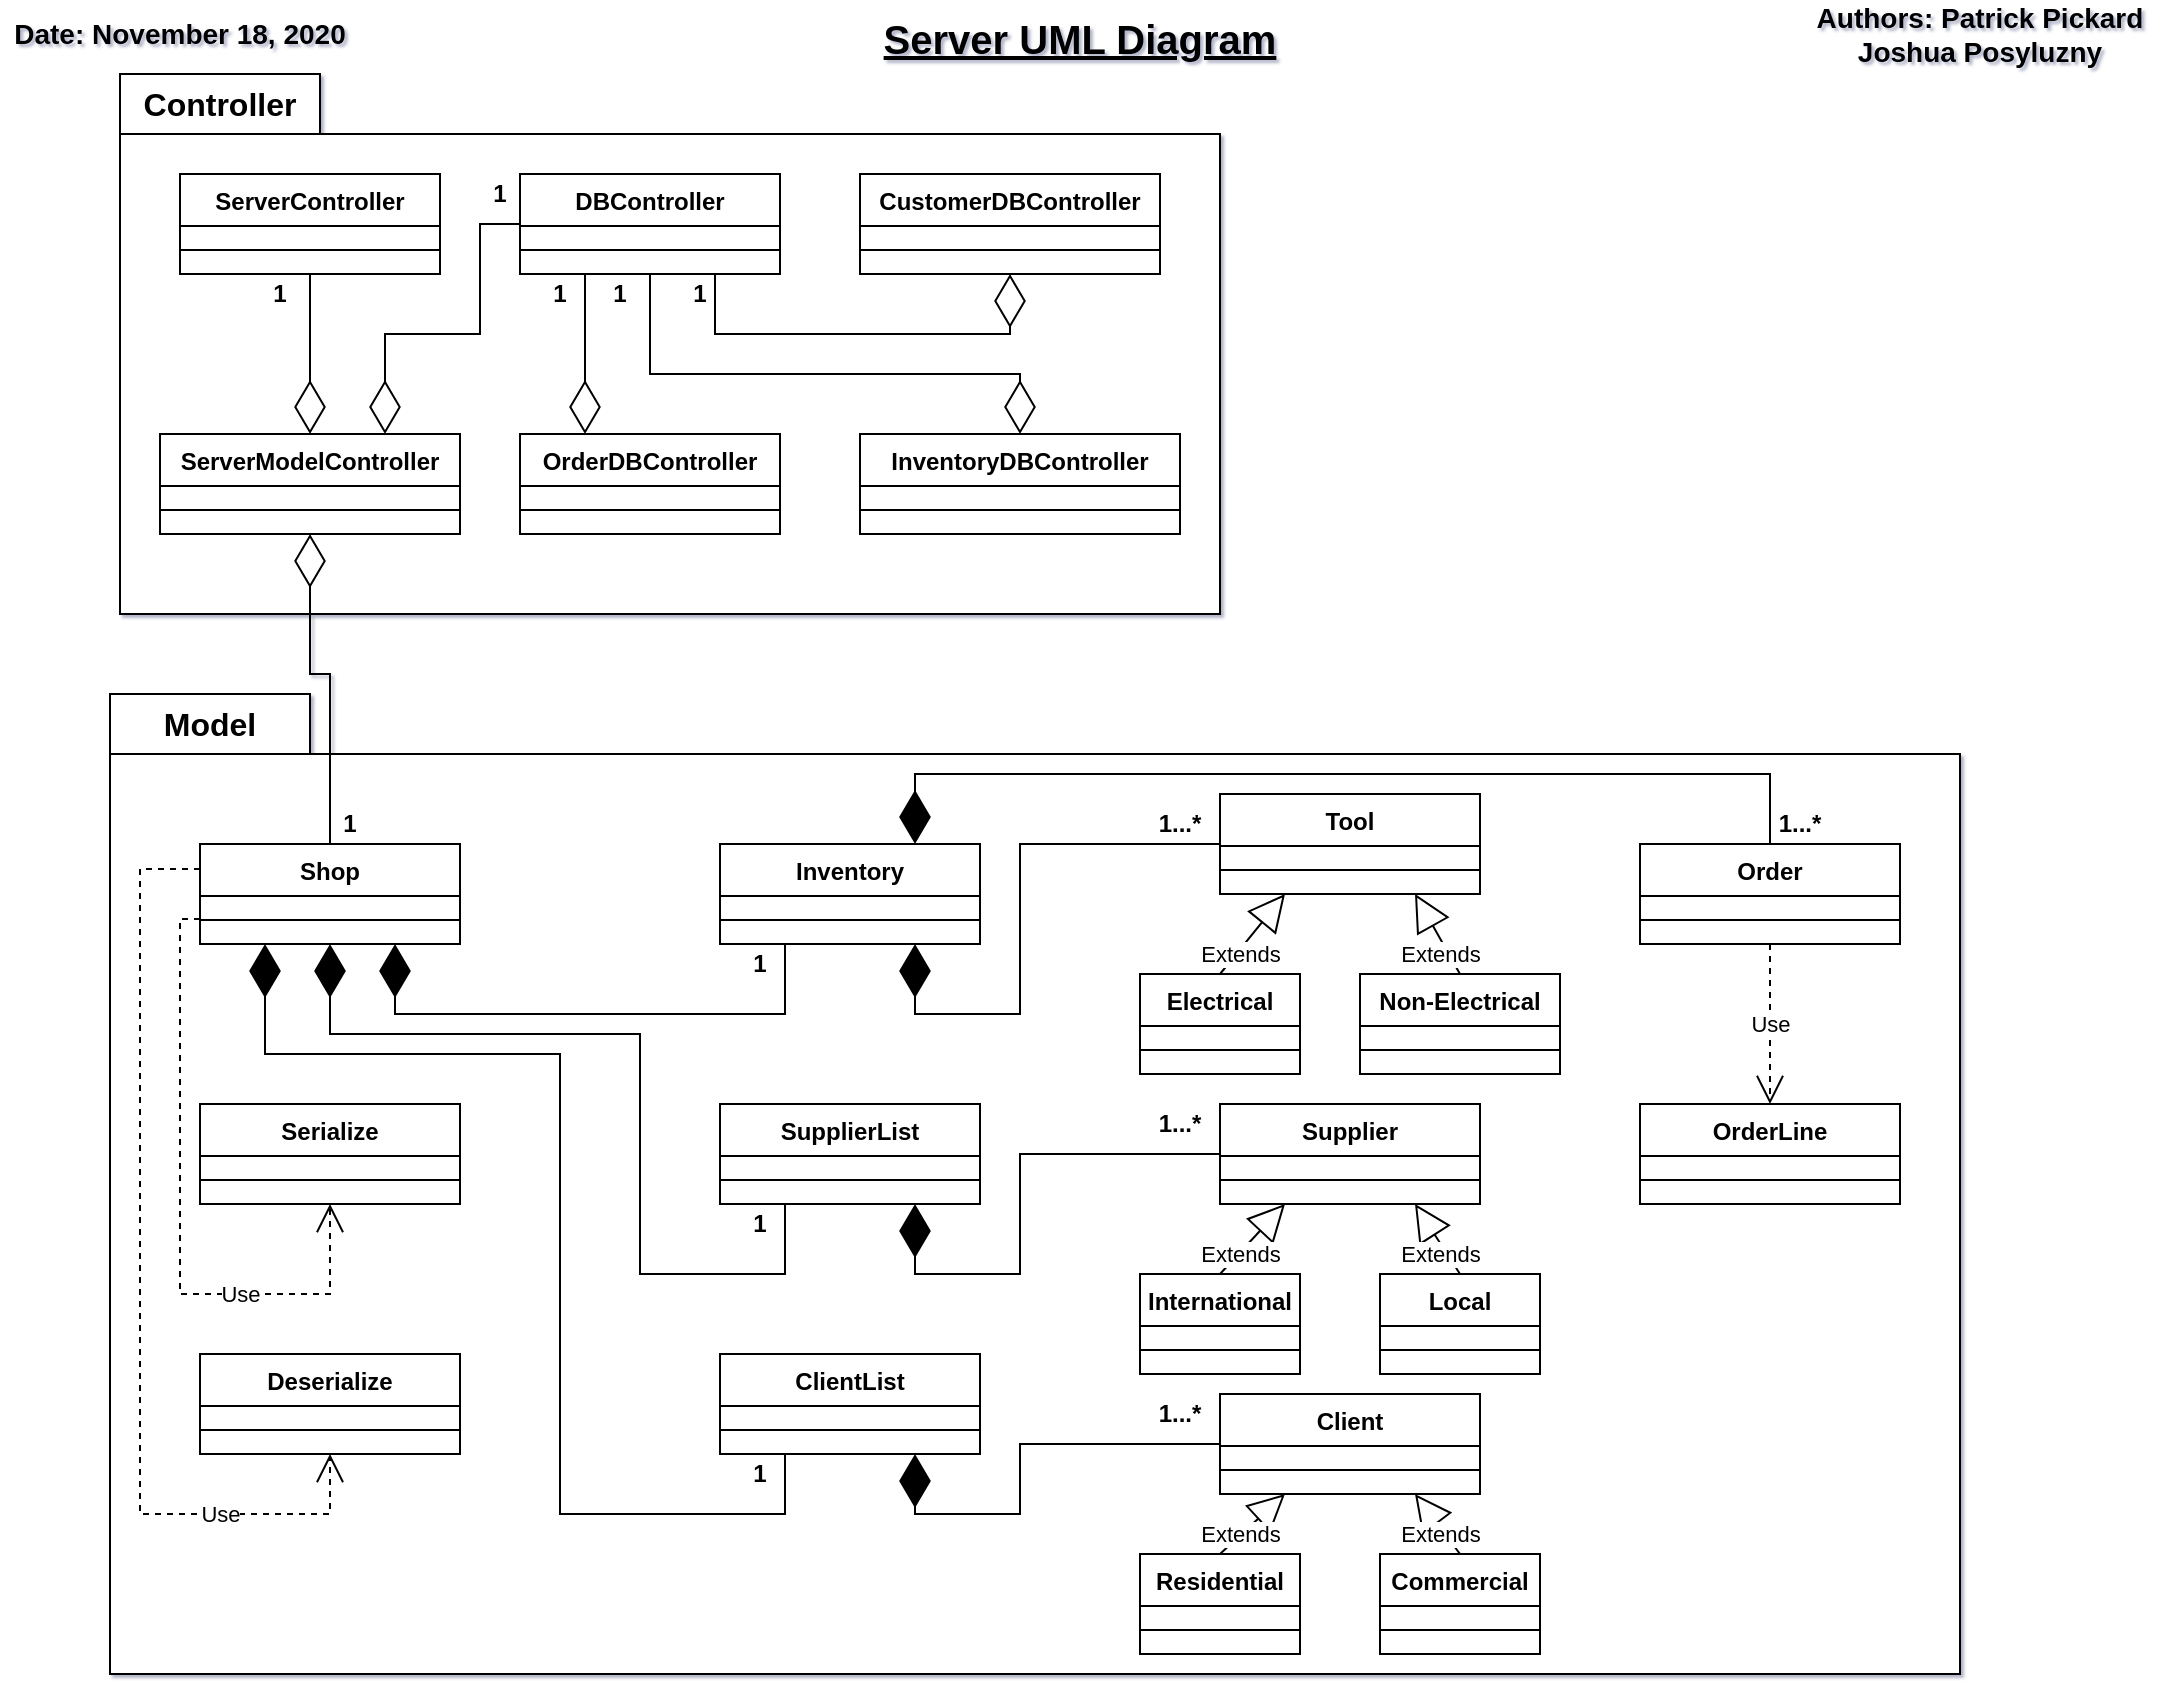 <mxfile version="13.7.9" type="device"><diagram id="C5RBs43oDa-KdzZeNtuy" name="Page-1"><mxGraphModel dx="1189" dy="710" grid="1" gridSize="10" guides="1" tooltips="1" connect="1" arrows="1" fold="1" page="1" pageScale="1" pageWidth="1100" pageHeight="850" math="0" shadow="1"><root><mxCell id="WIyWlLk6GJQsqaUBKTNV-0"/><mxCell id="WIyWlLk6GJQsqaUBKTNV-1" parent="WIyWlLk6GJQsqaUBKTNV-0"/><mxCell id="mdQ2BbU4LSp52vKLTJ3L-46" value="" style="shape=folder;fontStyle=1;spacingTop=10;tabWidth=100;tabHeight=30;tabPosition=left;html=1;" vertex="1" parent="WIyWlLk6GJQsqaUBKTNV-1"><mxGeometry x="65" y="350" width="925" height="490" as="geometry"/></mxCell><mxCell id="mdQ2BbU4LSp52vKLTJ3L-34" value="" style="shape=folder;fontStyle=1;spacingTop=10;tabWidth=100;tabHeight=30;tabPosition=left;html=1;" vertex="1" parent="WIyWlLk6GJQsqaUBKTNV-1"><mxGeometry x="70" y="40" width="550" height="270" as="geometry"/></mxCell><mxCell id="jYTWnXDfdODchSxIFu_g-4" value="Server UML Diagram&#10;" style="text;align=center;fontStyle=5;verticalAlign=middle;spacingLeft=3;spacingRight=3;strokeColor=none;rotatable=0;points=[[0,0.5],[1,0.5]];portConstraint=eastwest;fontSize=20;" parent="WIyWlLk6GJQsqaUBKTNV-1" vertex="1"><mxGeometry x="510" y="20" width="80" height="26" as="geometry"/></mxCell><mxCell id="mdQ2BbU4LSp52vKLTJ3L-4" value="DBController" style="swimlane;fontStyle=1;align=center;verticalAlign=top;childLayout=stackLayout;horizontal=1;startSize=26;horizontalStack=0;resizeParent=1;resizeParentMax=0;resizeLast=0;collapsible=1;marginBottom=0;" vertex="1" parent="WIyWlLk6GJQsqaUBKTNV-1"><mxGeometry x="270" y="90" width="130" height="50" as="geometry"><mxRectangle x="140" y="100" width="110" height="26" as="alternateBounds"/></mxGeometry></mxCell><mxCell id="mdQ2BbU4LSp52vKLTJ3L-5" value="" style="line;strokeWidth=1;fillColor=none;align=left;verticalAlign=middle;spacingTop=-1;spacingLeft=3;spacingRight=3;rotatable=0;labelPosition=right;points=[];portConstraint=eastwest;" vertex="1" parent="mdQ2BbU4LSp52vKLTJ3L-4"><mxGeometry y="26" width="130" height="24" as="geometry"/></mxCell><mxCell id="mdQ2BbU4LSp52vKLTJ3L-8" value="CustomerDBController" style="swimlane;fontStyle=1;align=center;verticalAlign=top;childLayout=stackLayout;horizontal=1;startSize=26;horizontalStack=0;resizeParent=1;resizeParentMax=0;resizeLast=0;collapsible=1;marginBottom=0;" vertex="1" parent="WIyWlLk6GJQsqaUBKTNV-1"><mxGeometry x="440" y="90" width="150" height="50" as="geometry"><mxRectangle x="140" y="100" width="110" height="26" as="alternateBounds"/></mxGeometry></mxCell><mxCell id="mdQ2BbU4LSp52vKLTJ3L-9" value="" style="line;strokeWidth=1;fillColor=none;align=left;verticalAlign=middle;spacingTop=-1;spacingLeft=3;spacingRight=3;rotatable=0;labelPosition=right;points=[];portConstraint=eastwest;" vertex="1" parent="mdQ2BbU4LSp52vKLTJ3L-8"><mxGeometry y="26" width="150" height="24" as="geometry"/></mxCell><mxCell id="mdQ2BbU4LSp52vKLTJ3L-14" value="Inventory" style="swimlane;fontStyle=1;align=center;verticalAlign=top;childLayout=stackLayout;horizontal=1;startSize=26;horizontalStack=0;resizeParent=1;resizeParentMax=0;resizeLast=0;collapsible=1;marginBottom=0;" vertex="1" parent="WIyWlLk6GJQsqaUBKTNV-1"><mxGeometry x="370" y="425" width="130" height="50" as="geometry"><mxRectangle x="140" y="100" width="110" height="26" as="alternateBounds"/></mxGeometry></mxCell><mxCell id="mdQ2BbU4LSp52vKLTJ3L-15" value="" style="line;strokeWidth=1;fillColor=none;align=left;verticalAlign=middle;spacingTop=-1;spacingLeft=3;spacingRight=3;rotatable=0;labelPosition=right;points=[];portConstraint=eastwest;" vertex="1" parent="mdQ2BbU4LSp52vKLTJ3L-14"><mxGeometry y="26" width="130" height="24" as="geometry"/></mxCell><mxCell id="mdQ2BbU4LSp52vKLTJ3L-0" value="ServerController" style="swimlane;fontStyle=1;align=center;verticalAlign=top;childLayout=stackLayout;horizontal=1;startSize=26;horizontalStack=0;resizeParent=1;resizeParentMax=0;resizeLast=0;collapsible=1;marginBottom=0;" vertex="1" parent="WIyWlLk6GJQsqaUBKTNV-1"><mxGeometry x="100" y="90" width="130" height="50" as="geometry"><mxRectangle x="140" y="100" width="110" height="26" as="alternateBounds"/></mxGeometry></mxCell><mxCell id="mdQ2BbU4LSp52vKLTJ3L-1" value="" style="line;strokeWidth=1;fillColor=none;align=left;verticalAlign=middle;spacingTop=-1;spacingLeft=3;spacingRight=3;rotatable=0;labelPosition=right;points=[];portConstraint=eastwest;" vertex="1" parent="mdQ2BbU4LSp52vKLTJ3L-0"><mxGeometry y="26" width="130" height="24" as="geometry"/></mxCell><mxCell id="mdQ2BbU4LSp52vKLTJ3L-30" value="ClientList" style="swimlane;fontStyle=1;align=center;verticalAlign=top;childLayout=stackLayout;horizontal=1;startSize=26;horizontalStack=0;resizeParent=1;resizeParentMax=0;resizeLast=0;collapsible=1;marginBottom=0;" vertex="1" parent="WIyWlLk6GJQsqaUBKTNV-1"><mxGeometry x="370" y="680" width="130" height="50" as="geometry"><mxRectangle x="140" y="100" width="110" height="26" as="alternateBounds"/></mxGeometry></mxCell><mxCell id="mdQ2BbU4LSp52vKLTJ3L-31" value="" style="line;strokeWidth=1;fillColor=none;align=left;verticalAlign=middle;spacingTop=-1;spacingLeft=3;spacingRight=3;rotatable=0;labelPosition=right;points=[];portConstraint=eastwest;" vertex="1" parent="mdQ2BbU4LSp52vKLTJ3L-30"><mxGeometry y="26" width="130" height="24" as="geometry"/></mxCell><mxCell id="mdQ2BbU4LSp52vKLTJ3L-18" value="SupplierList" style="swimlane;fontStyle=1;align=center;verticalAlign=top;childLayout=stackLayout;horizontal=1;startSize=26;horizontalStack=0;resizeParent=1;resizeParentMax=0;resizeLast=0;collapsible=1;marginBottom=0;" vertex="1" parent="WIyWlLk6GJQsqaUBKTNV-1"><mxGeometry x="370" y="555" width="130" height="50" as="geometry"><mxRectangle x="140" y="100" width="110" height="26" as="alternateBounds"/></mxGeometry></mxCell><mxCell id="mdQ2BbU4LSp52vKLTJ3L-19" value="" style="line;strokeWidth=1;fillColor=none;align=left;verticalAlign=middle;spacingTop=-1;spacingLeft=3;spacingRight=3;rotatable=0;labelPosition=right;points=[];portConstraint=eastwest;" vertex="1" parent="mdQ2BbU4LSp52vKLTJ3L-18"><mxGeometry y="26" width="130" height="24" as="geometry"/></mxCell><mxCell id="mdQ2BbU4LSp52vKLTJ3L-50" value="" style="endArrow=diamondThin;endFill=1;endSize=24;html=1;strokeColor=#000000;rounded=0;edgeStyle=orthogonalEdgeStyle;entryX=0.75;entryY=1;entryDx=0;entryDy=0;exitX=0.25;exitY=1;exitDx=0;exitDy=0;" edge="1" parent="WIyWlLk6GJQsqaUBKTNV-1" source="mdQ2BbU4LSp52vKLTJ3L-14" target="mdQ2BbU4LSp52vKLTJ3L-12"><mxGeometry width="160" relative="1" as="geometry"><mxPoint x="560" y="430" as="sourcePoint"/><mxPoint x="720" y="430" as="targetPoint"/><Array as="points"><mxPoint x="403" y="510"/><mxPoint x="207" y="510"/></Array></mxGeometry></mxCell><mxCell id="mdQ2BbU4LSp52vKLTJ3L-51" value="" style="endArrow=diamondThin;endFill=1;endSize=24;html=1;strokeColor=#000000;rounded=0;edgeStyle=orthogonalEdgeStyle;entryX=0.5;entryY=1;entryDx=0;entryDy=0;exitX=0.25;exitY=1;exitDx=0;exitDy=0;" edge="1" parent="WIyWlLk6GJQsqaUBKTNV-1" source="mdQ2BbU4LSp52vKLTJ3L-18" target="mdQ2BbU4LSp52vKLTJ3L-12"><mxGeometry width="160" relative="1" as="geometry"><mxPoint x="412.5" y="485" as="sourcePoint"/><mxPoint x="207.5" y="485" as="targetPoint"/><Array as="points"><mxPoint x="403" y="640"/><mxPoint x="330" y="640"/><mxPoint x="330" y="520"/><mxPoint x="175" y="520"/></Array></mxGeometry></mxCell><mxCell id="mdQ2BbU4LSp52vKLTJ3L-52" value="" style="endArrow=diamondThin;endFill=1;endSize=24;html=1;strokeColor=#000000;rounded=0;edgeStyle=orthogonalEdgeStyle;entryX=0.25;entryY=1;entryDx=0;entryDy=0;exitX=0.25;exitY=1;exitDx=0;exitDy=0;" edge="1" parent="WIyWlLk6GJQsqaUBKTNV-1" source="mdQ2BbU4LSp52vKLTJ3L-30" target="mdQ2BbU4LSp52vKLTJ3L-12"><mxGeometry width="160" relative="1" as="geometry"><mxPoint x="422.5" y="495" as="sourcePoint"/><mxPoint x="217.5" y="495" as="targetPoint"/><Array as="points"><mxPoint x="403" y="760"/><mxPoint x="290" y="760"/><mxPoint x="290" y="530"/><mxPoint x="143" y="530"/></Array></mxGeometry></mxCell><mxCell id="mdQ2BbU4LSp52vKLTJ3L-53" value="Use" style="endArrow=open;endSize=12;dashed=1;html=1;strokeColor=#000000;rounded=0;edgeStyle=orthogonalEdgeStyle;exitX=0;exitY=0.75;exitDx=0;exitDy=0;entryX=0.5;entryY=1;entryDx=0;entryDy=0;" edge="1" parent="WIyWlLk6GJQsqaUBKTNV-1" source="mdQ2BbU4LSp52vKLTJ3L-12" target="mdQ2BbU4LSp52vKLTJ3L-26"><mxGeometry x="0.433" width="160" relative="1" as="geometry"><mxPoint x="570" y="430" as="sourcePoint"/><mxPoint x="730" y="430" as="targetPoint"/><Array as="points"><mxPoint x="100" y="463"/><mxPoint x="100" y="650"/><mxPoint x="175" y="650"/></Array><mxPoint as="offset"/></mxGeometry></mxCell><mxCell id="mdQ2BbU4LSp52vKLTJ3L-54" value="Use" style="endArrow=open;endSize=12;dashed=1;html=1;strokeColor=#000000;rounded=0;edgeStyle=orthogonalEdgeStyle;entryX=0.5;entryY=1;entryDx=0;entryDy=0;exitX=0;exitY=0.25;exitDx=0;exitDy=0;" edge="1" parent="WIyWlLk6GJQsqaUBKTNV-1" source="mdQ2BbU4LSp52vKLTJ3L-12" target="mdQ2BbU4LSp52vKLTJ3L-28"><mxGeometry x="0.644" width="160" relative="1" as="geometry"><mxPoint x="120" y="610" as="sourcePoint"/><mxPoint x="185" y="615" as="targetPoint"/><Array as="points"><mxPoint x="80" y="437"/><mxPoint x="80" y="760"/><mxPoint x="175" y="760"/></Array><mxPoint as="offset"/></mxGeometry></mxCell><mxCell id="mdQ2BbU4LSp52vKLTJ3L-55" value="" style="endArrow=diamondThin;endFill=1;endSize=24;html=1;strokeColor=#000000;rounded=0;edgeStyle=orthogonalEdgeStyle;entryX=0.75;entryY=1;entryDx=0;entryDy=0;exitX=0;exitY=0.5;exitDx=0;exitDy=0;" edge="1" parent="WIyWlLk6GJQsqaUBKTNV-1" source="mdQ2BbU4LSp52vKLTJ3L-20" target="mdQ2BbU4LSp52vKLTJ3L-14"><mxGeometry width="160" relative="1" as="geometry"><mxPoint x="412.5" y="485" as="sourcePoint"/><mxPoint x="207.5" y="485" as="targetPoint"/><Array as="points"><mxPoint x="520" y="425"/><mxPoint x="520" y="510"/><mxPoint x="467" y="510"/></Array></mxGeometry></mxCell><mxCell id="mdQ2BbU4LSp52vKLTJ3L-56" value="" style="endArrow=diamondThin;endFill=1;endSize=24;html=1;strokeColor=#000000;rounded=0;edgeStyle=orthogonalEdgeStyle;entryX=0.75;entryY=1;entryDx=0;entryDy=0;exitX=0;exitY=0.5;exitDx=0;exitDy=0;" edge="1" parent="WIyWlLk6GJQsqaUBKTNV-1" source="mdQ2BbU4LSp52vKLTJ3L-16" target="mdQ2BbU4LSp52vKLTJ3L-18"><mxGeometry width="160" relative="1" as="geometry"><mxPoint x="662.5" y="485" as="sourcePoint"/><mxPoint x="477.5" y="485" as="targetPoint"/><Array as="points"><mxPoint x="520" y="580"/><mxPoint x="520" y="640"/><mxPoint x="467" y="640"/></Array></mxGeometry></mxCell><mxCell id="mdQ2BbU4LSp52vKLTJ3L-57" value="" style="endArrow=diamondThin;endFill=1;endSize=24;html=1;strokeColor=#000000;rounded=0;edgeStyle=orthogonalEdgeStyle;entryX=0.75;entryY=1;entryDx=0;entryDy=0;exitX=0;exitY=0.5;exitDx=0;exitDy=0;" edge="1" parent="WIyWlLk6GJQsqaUBKTNV-1" source="mdQ2BbU4LSp52vKLTJ3L-32" target="mdQ2BbU4LSp52vKLTJ3L-30"><mxGeometry width="160" relative="1" as="geometry"><mxPoint x="662.5" y="615" as="sourcePoint"/><mxPoint x="477.5" y="615" as="targetPoint"/><Array as="points"><mxPoint x="520" y="725"/><mxPoint x="520" y="760"/><mxPoint x="467" y="760"/></Array></mxGeometry></mxCell><mxCell id="mdQ2BbU4LSp52vKLTJ3L-58" value="" style="endArrow=diamondThin;endFill=1;endSize=24;html=1;strokeColor=#000000;rounded=0;edgeStyle=orthogonalEdgeStyle;entryX=0.75;entryY=0;entryDx=0;entryDy=0;exitX=0.5;exitY=0;exitDx=0;exitDy=0;" edge="1" parent="WIyWlLk6GJQsqaUBKTNV-1" source="mdQ2BbU4LSp52vKLTJ3L-22" target="mdQ2BbU4LSp52vKLTJ3L-14"><mxGeometry width="160" relative="1" as="geometry"><mxPoint x="662.5" y="485" as="sourcePoint"/><mxPoint x="445" y="485" as="targetPoint"/><Array as="points"><mxPoint x="895" y="390"/><mxPoint x="467" y="390"/></Array></mxGeometry></mxCell><mxCell id="mdQ2BbU4LSp52vKLTJ3L-59" value="Use" style="endArrow=open;endSize=12;dashed=1;html=1;strokeColor=#000000;exitX=0.5;exitY=1;exitDx=0;exitDy=0;entryX=0.5;entryY=0;entryDx=0;entryDy=0;rounded=0;edgeStyle=orthogonalEdgeStyle;" edge="1" parent="WIyWlLk6GJQsqaUBKTNV-1" source="mdQ2BbU4LSp52vKLTJ3L-22" target="mdQ2BbU4LSp52vKLTJ3L-24"><mxGeometry width="160" relative="1" as="geometry"><mxPoint x="860" y="530" as="sourcePoint"/><mxPoint x="1020" y="530" as="targetPoint"/></mxGeometry></mxCell><mxCell id="mdQ2BbU4LSp52vKLTJ3L-67" value="" style="endArrow=diamondThin;endFill=0;endSize=24;html=1;strokeColor=#000000;entryX=0.5;entryY=0;entryDx=0;entryDy=0;exitX=0.5;exitY=1;exitDx=0;exitDy=0;rounded=0;" edge="1" parent="WIyWlLk6GJQsqaUBKTNV-1" source="mdQ2BbU4LSp52vKLTJ3L-0" target="mdQ2BbU4LSp52vKLTJ3L-2"><mxGeometry width="160" relative="1" as="geometry"><mxPoint x="350" y="190" as="sourcePoint"/><mxPoint x="510" y="190" as="targetPoint"/></mxGeometry></mxCell><mxCell id="mdQ2BbU4LSp52vKLTJ3L-2" value="ServerModelController" style="swimlane;fontStyle=1;align=center;verticalAlign=top;childLayout=stackLayout;horizontal=1;startSize=26;horizontalStack=0;resizeParent=1;resizeParentMax=0;resizeLast=0;collapsible=1;marginBottom=0;" vertex="1" parent="WIyWlLk6GJQsqaUBKTNV-1"><mxGeometry x="90" y="220" width="150" height="50" as="geometry"><mxRectangle x="140" y="100" width="110" height="26" as="alternateBounds"/></mxGeometry></mxCell><mxCell id="mdQ2BbU4LSp52vKLTJ3L-3" value="" style="line;strokeWidth=1;fillColor=none;align=left;verticalAlign=middle;spacingTop=-1;spacingLeft=3;spacingRight=3;rotatable=0;labelPosition=right;points=[];portConstraint=eastwest;" vertex="1" parent="mdQ2BbU4LSp52vKLTJ3L-2"><mxGeometry y="26" width="150" height="24" as="geometry"/></mxCell><mxCell id="mdQ2BbU4LSp52vKLTJ3L-10" value="OrderDBController" style="swimlane;fontStyle=1;align=center;verticalAlign=top;childLayout=stackLayout;horizontal=1;startSize=26;horizontalStack=0;resizeParent=1;resizeParentMax=0;resizeLast=0;collapsible=1;marginBottom=0;" vertex="1" parent="WIyWlLk6GJQsqaUBKTNV-1"><mxGeometry x="270" y="220" width="130" height="50" as="geometry"><mxRectangle x="140" y="100" width="110" height="26" as="alternateBounds"/></mxGeometry></mxCell><mxCell id="mdQ2BbU4LSp52vKLTJ3L-11" value="" style="line;strokeWidth=1;fillColor=none;align=left;verticalAlign=middle;spacingTop=-1;spacingLeft=3;spacingRight=3;rotatable=0;labelPosition=right;points=[];portConstraint=eastwest;" vertex="1" parent="mdQ2BbU4LSp52vKLTJ3L-10"><mxGeometry y="26" width="130" height="24" as="geometry"/></mxCell><mxCell id="mdQ2BbU4LSp52vKLTJ3L-6" value="InventoryDBController" style="swimlane;fontStyle=1;align=center;verticalAlign=top;childLayout=stackLayout;horizontal=1;startSize=26;horizontalStack=0;resizeParent=1;resizeParentMax=0;resizeLast=0;collapsible=1;marginBottom=0;" vertex="1" parent="WIyWlLk6GJQsqaUBKTNV-1"><mxGeometry x="440" y="220" width="160" height="50" as="geometry"><mxRectangle x="140" y="100" width="110" height="26" as="alternateBounds"/></mxGeometry></mxCell><mxCell id="mdQ2BbU4LSp52vKLTJ3L-7" value="" style="line;strokeWidth=1;fillColor=none;align=left;verticalAlign=middle;spacingTop=-1;spacingLeft=3;spacingRight=3;rotatable=0;labelPosition=right;points=[];portConstraint=eastwest;" vertex="1" parent="mdQ2BbU4LSp52vKLTJ3L-6"><mxGeometry y="26" width="160" height="24" as="geometry"/></mxCell><mxCell id="mdQ2BbU4LSp52vKLTJ3L-68" value="" style="endArrow=diamondThin;endFill=0;endSize=24;html=1;strokeColor=#000000;entryX=0.75;entryY=0;entryDx=0;entryDy=0;exitX=0;exitY=0.5;exitDx=0;exitDy=0;rounded=0;edgeStyle=orthogonalEdgeStyle;" edge="1" parent="WIyWlLk6GJQsqaUBKTNV-1" source="mdQ2BbU4LSp52vKLTJ3L-4" target="mdQ2BbU4LSp52vKLTJ3L-2"><mxGeometry width="160" relative="1" as="geometry"><mxPoint x="175" y="150" as="sourcePoint"/><mxPoint x="175" y="230" as="targetPoint"/><Array as="points"><mxPoint x="250" y="115"/><mxPoint x="250" y="170"/><mxPoint x="203" y="170"/></Array></mxGeometry></mxCell><mxCell id="mdQ2BbU4LSp52vKLTJ3L-69" value="" style="endArrow=diamondThin;endFill=0;endSize=24;html=1;strokeColor=#000000;entryX=0.5;entryY=1;entryDx=0;entryDy=0;exitX=0.5;exitY=0;exitDx=0;exitDy=0;rounded=0;edgeStyle=orthogonalEdgeStyle;" edge="1" parent="WIyWlLk6GJQsqaUBKTNV-1" source="mdQ2BbU4LSp52vKLTJ3L-12" target="mdQ2BbU4LSp52vKLTJ3L-2"><mxGeometry width="160" relative="1" as="geometry"><mxPoint x="185" y="160" as="sourcePoint"/><mxPoint x="185" y="240" as="targetPoint"/><Array as="points"><mxPoint x="175" y="340"/><mxPoint x="165" y="340"/></Array></mxGeometry></mxCell><mxCell id="mdQ2BbU4LSp52vKLTJ3L-12" value="Shop" style="swimlane;fontStyle=1;align=center;verticalAlign=top;childLayout=stackLayout;horizontal=1;startSize=26;horizontalStack=0;resizeParent=1;resizeParentMax=0;resizeLast=0;collapsible=1;marginBottom=0;" vertex="1" parent="WIyWlLk6GJQsqaUBKTNV-1"><mxGeometry x="110" y="425" width="130" height="50" as="geometry"><mxRectangle x="140" y="100" width="110" height="26" as="alternateBounds"/></mxGeometry></mxCell><mxCell id="mdQ2BbU4LSp52vKLTJ3L-13" value="" style="line;strokeWidth=1;fillColor=none;align=left;verticalAlign=middle;spacingTop=-1;spacingLeft=3;spacingRight=3;rotatable=0;labelPosition=right;points=[];portConstraint=eastwest;" vertex="1" parent="mdQ2BbU4LSp52vKLTJ3L-12"><mxGeometry y="26" width="130" height="24" as="geometry"/></mxCell><mxCell id="mdQ2BbU4LSp52vKLTJ3L-26" value="Serialize" style="swimlane;fontStyle=1;align=center;verticalAlign=top;childLayout=stackLayout;horizontal=1;startSize=26;horizontalStack=0;resizeParent=1;resizeParentMax=0;resizeLast=0;collapsible=1;marginBottom=0;" vertex="1" parent="WIyWlLk6GJQsqaUBKTNV-1"><mxGeometry x="110" y="555" width="130" height="50" as="geometry"><mxRectangle x="140" y="100" width="110" height="26" as="alternateBounds"/></mxGeometry></mxCell><mxCell id="mdQ2BbU4LSp52vKLTJ3L-27" value="" style="line;strokeWidth=1;fillColor=none;align=left;verticalAlign=middle;spacingTop=-1;spacingLeft=3;spacingRight=3;rotatable=0;labelPosition=right;points=[];portConstraint=eastwest;" vertex="1" parent="mdQ2BbU4LSp52vKLTJ3L-26"><mxGeometry y="26" width="130" height="24" as="geometry"/></mxCell><mxCell id="mdQ2BbU4LSp52vKLTJ3L-28" value="Deserialize" style="swimlane;fontStyle=1;align=center;verticalAlign=top;childLayout=stackLayout;horizontal=1;startSize=26;horizontalStack=0;resizeParent=1;resizeParentMax=0;resizeLast=0;collapsible=1;marginBottom=0;" vertex="1" parent="WIyWlLk6GJQsqaUBKTNV-1"><mxGeometry x="110" y="680" width="130" height="50" as="geometry"><mxRectangle x="140" y="100" width="110" height="26" as="alternateBounds"/></mxGeometry></mxCell><mxCell id="mdQ2BbU4LSp52vKLTJ3L-29" value="" style="line;strokeWidth=1;fillColor=none;align=left;verticalAlign=middle;spacingTop=-1;spacingLeft=3;spacingRight=3;rotatable=0;labelPosition=right;points=[];portConstraint=eastwest;" vertex="1" parent="mdQ2BbU4LSp52vKLTJ3L-28"><mxGeometry y="26" width="130" height="24" as="geometry"/></mxCell><mxCell id="mdQ2BbU4LSp52vKLTJ3L-70" value="" style="endArrow=diamondThin;endFill=0;endSize=24;html=1;strokeColor=#000000;rounded=0;edgeStyle=orthogonalEdgeStyle;exitX=0.75;exitY=1;exitDx=0;exitDy=0;entryX=0.5;entryY=1;entryDx=0;entryDy=0;" edge="1" parent="WIyWlLk6GJQsqaUBKTNV-1" source="mdQ2BbU4LSp52vKLTJ3L-4" target="mdQ2BbU4LSp52vKLTJ3L-8"><mxGeometry width="160" relative="1" as="geometry"><mxPoint x="280" y="125" as="sourcePoint"/><mxPoint x="212.5" y="230" as="targetPoint"/><Array as="points"><mxPoint x="367" y="170"/><mxPoint x="515" y="170"/></Array></mxGeometry></mxCell><mxCell id="mdQ2BbU4LSp52vKLTJ3L-71" value="" style="endArrow=diamondThin;endFill=0;endSize=24;html=1;strokeColor=#000000;rounded=0;edgeStyle=orthogonalEdgeStyle;exitX=0.5;exitY=1;exitDx=0;exitDy=0;entryX=0.5;entryY=0;entryDx=0;entryDy=0;" edge="1" parent="WIyWlLk6GJQsqaUBKTNV-1" source="mdQ2BbU4LSp52vKLTJ3L-4" target="mdQ2BbU4LSp52vKLTJ3L-6"><mxGeometry width="160" relative="1" as="geometry"><mxPoint x="377.5" y="150" as="sourcePoint"/><mxPoint x="750" y="180" as="targetPoint"/><Array as="points"><mxPoint x="335" y="190"/><mxPoint x="520" y="190"/></Array></mxGeometry></mxCell><mxCell id="mdQ2BbU4LSp52vKLTJ3L-72" value="" style="endArrow=diamondThin;endFill=0;endSize=24;html=1;strokeColor=#000000;rounded=0;exitX=0.25;exitY=1;exitDx=0;exitDy=0;entryX=0.25;entryY=0;entryDx=0;entryDy=0;" edge="1" parent="WIyWlLk6GJQsqaUBKTNV-1" source="mdQ2BbU4LSp52vKLTJ3L-4" target="mdQ2BbU4LSp52vKLTJ3L-10"><mxGeometry width="160" relative="1" as="geometry"><mxPoint x="387.5" y="160" as="sourcePoint"/><mxPoint x="535" y="160" as="targetPoint"/></mxGeometry></mxCell><mxCell id="mdQ2BbU4LSp52vKLTJ3L-73" value="&lt;font style=&quot;font-size: 16px&quot;&gt;&lt;b&gt;Controller&lt;/b&gt;&lt;/font&gt;" style="text;html=1;strokeColor=none;fillColor=none;align=center;verticalAlign=middle;whiteSpace=wrap;rounded=0;" vertex="1" parent="WIyWlLk6GJQsqaUBKTNV-1"><mxGeometry x="70" y="40" width="100" height="30" as="geometry"/></mxCell><mxCell id="mdQ2BbU4LSp52vKLTJ3L-74" value="&lt;font style=&quot;font-size: 16px&quot;&gt;&lt;b&gt;Model&lt;/b&gt;&lt;/font&gt;" style="text;html=1;strokeColor=none;fillColor=none;align=center;verticalAlign=middle;whiteSpace=wrap;rounded=0;" vertex="1" parent="WIyWlLk6GJQsqaUBKTNV-1"><mxGeometry x="65" y="350" width="100" height="30" as="geometry"/></mxCell><mxCell id="mdQ2BbU4LSp52vKLTJ3L-20" value="Tool" style="swimlane;fontStyle=1;align=center;verticalAlign=top;childLayout=stackLayout;horizontal=1;startSize=26;horizontalStack=0;resizeParent=1;resizeParentMax=0;resizeLast=0;collapsible=1;marginBottom=0;" vertex="1" parent="WIyWlLk6GJQsqaUBKTNV-1"><mxGeometry x="620" y="400" width="130" height="50" as="geometry"><mxRectangle x="140" y="100" width="110" height="26" as="alternateBounds"/></mxGeometry></mxCell><mxCell id="mdQ2BbU4LSp52vKLTJ3L-21" value="" style="line;strokeWidth=1;fillColor=none;align=left;verticalAlign=middle;spacingTop=-1;spacingLeft=3;spacingRight=3;rotatable=0;labelPosition=right;points=[];portConstraint=eastwest;" vertex="1" parent="mdQ2BbU4LSp52vKLTJ3L-20"><mxGeometry y="26" width="130" height="24" as="geometry"/></mxCell><mxCell id="mdQ2BbU4LSp52vKLTJ3L-22" value="Order" style="swimlane;fontStyle=1;align=center;verticalAlign=top;childLayout=stackLayout;horizontal=1;startSize=26;horizontalStack=0;resizeParent=1;resizeParentMax=0;resizeLast=0;collapsible=1;marginBottom=0;" vertex="1" parent="WIyWlLk6GJQsqaUBKTNV-1"><mxGeometry x="830" y="425" width="130" height="50" as="geometry"><mxRectangle x="140" y="100" width="110" height="26" as="alternateBounds"/></mxGeometry></mxCell><mxCell id="mdQ2BbU4LSp52vKLTJ3L-23" value="" style="line;strokeWidth=1;fillColor=none;align=left;verticalAlign=middle;spacingTop=-1;spacingLeft=3;spacingRight=3;rotatable=0;labelPosition=right;points=[];portConstraint=eastwest;" vertex="1" parent="mdQ2BbU4LSp52vKLTJ3L-22"><mxGeometry y="26" width="130" height="24" as="geometry"/></mxCell><mxCell id="mdQ2BbU4LSp52vKLTJ3L-24" value="OrderLine" style="swimlane;fontStyle=1;align=center;verticalAlign=top;childLayout=stackLayout;horizontal=1;startSize=26;horizontalStack=0;resizeParent=1;resizeParentMax=0;resizeLast=0;collapsible=1;marginBottom=0;" vertex="1" parent="WIyWlLk6GJQsqaUBKTNV-1"><mxGeometry x="830" y="555" width="130" height="50" as="geometry"><mxRectangle x="140" y="100" width="110" height="26" as="alternateBounds"/></mxGeometry></mxCell><mxCell id="mdQ2BbU4LSp52vKLTJ3L-25" value="" style="line;strokeWidth=1;fillColor=none;align=left;verticalAlign=middle;spacingTop=-1;spacingLeft=3;spacingRight=3;rotatable=0;labelPosition=right;points=[];portConstraint=eastwest;" vertex="1" parent="mdQ2BbU4LSp52vKLTJ3L-24"><mxGeometry y="26" width="130" height="24" as="geometry"/></mxCell><mxCell id="mdQ2BbU4LSp52vKLTJ3L-16" value="Supplier" style="swimlane;fontStyle=1;align=center;verticalAlign=top;childLayout=stackLayout;horizontal=1;startSize=26;horizontalStack=0;resizeParent=1;resizeParentMax=0;resizeLast=0;collapsible=1;marginBottom=0;" vertex="1" parent="WIyWlLk6GJQsqaUBKTNV-1"><mxGeometry x="620" y="555" width="130" height="50" as="geometry"><mxRectangle x="140" y="100" width="110" height="26" as="alternateBounds"/></mxGeometry></mxCell><mxCell id="mdQ2BbU4LSp52vKLTJ3L-17" value="" style="line;strokeWidth=1;fillColor=none;align=left;verticalAlign=middle;spacingTop=-1;spacingLeft=3;spacingRight=3;rotatable=0;labelPosition=right;points=[];portConstraint=eastwest;" vertex="1" parent="mdQ2BbU4LSp52vKLTJ3L-16"><mxGeometry y="26" width="130" height="24" as="geometry"/></mxCell><mxCell id="mdQ2BbU4LSp52vKLTJ3L-80" value="International" style="swimlane;fontStyle=1;align=center;verticalAlign=top;childLayout=stackLayout;horizontal=1;startSize=26;horizontalStack=0;resizeParent=1;resizeParentMax=0;resizeLast=0;collapsible=1;marginBottom=0;" vertex="1" parent="WIyWlLk6GJQsqaUBKTNV-1"><mxGeometry x="580" y="640" width="80" height="50" as="geometry"><mxRectangle x="140" y="100" width="110" height="26" as="alternateBounds"/></mxGeometry></mxCell><mxCell id="mdQ2BbU4LSp52vKLTJ3L-81" value="" style="line;strokeWidth=1;fillColor=none;align=left;verticalAlign=middle;spacingTop=-1;spacingLeft=3;spacingRight=3;rotatable=0;labelPosition=right;points=[];portConstraint=eastwest;" vertex="1" parent="mdQ2BbU4LSp52vKLTJ3L-80"><mxGeometry y="26" width="80" height="24" as="geometry"/></mxCell><mxCell id="mdQ2BbU4LSp52vKLTJ3L-32" value="Client" style="swimlane;fontStyle=1;align=center;verticalAlign=top;childLayout=stackLayout;horizontal=1;startSize=26;horizontalStack=0;resizeParent=1;resizeParentMax=0;resizeLast=0;collapsible=1;marginBottom=0;" vertex="1" parent="WIyWlLk6GJQsqaUBKTNV-1"><mxGeometry x="620" y="700" width="130" height="50" as="geometry"><mxRectangle x="140" y="100" width="110" height="26" as="alternateBounds"/></mxGeometry></mxCell><mxCell id="mdQ2BbU4LSp52vKLTJ3L-33" value="" style="line;strokeWidth=1;fillColor=none;align=left;verticalAlign=middle;spacingTop=-1;spacingLeft=3;spacingRight=3;rotatable=0;labelPosition=right;points=[];portConstraint=eastwest;" vertex="1" parent="mdQ2BbU4LSp52vKLTJ3L-32"><mxGeometry y="26" width="130" height="24" as="geometry"/></mxCell><mxCell id="mdQ2BbU4LSp52vKLTJ3L-82" value="Local" style="swimlane;fontStyle=1;align=center;verticalAlign=top;childLayout=stackLayout;horizontal=1;startSize=26;horizontalStack=0;resizeParent=1;resizeParentMax=0;resizeLast=0;collapsible=1;marginBottom=0;" vertex="1" parent="WIyWlLk6GJQsqaUBKTNV-1"><mxGeometry x="700" y="640" width="80" height="50" as="geometry"><mxRectangle x="140" y="100" width="110" height="26" as="alternateBounds"/></mxGeometry></mxCell><mxCell id="mdQ2BbU4LSp52vKLTJ3L-83" value="" style="line;strokeWidth=1;fillColor=none;align=left;verticalAlign=middle;spacingTop=-1;spacingLeft=3;spacingRight=3;rotatable=0;labelPosition=right;points=[];portConstraint=eastwest;" vertex="1" parent="mdQ2BbU4LSp52vKLTJ3L-82"><mxGeometry y="26" width="80" height="24" as="geometry"/></mxCell><mxCell id="mdQ2BbU4LSp52vKLTJ3L-84" value="Residential" style="swimlane;fontStyle=1;align=center;verticalAlign=top;childLayout=stackLayout;horizontal=1;startSize=26;horizontalStack=0;resizeParent=1;resizeParentMax=0;resizeLast=0;collapsible=1;marginBottom=0;" vertex="1" parent="WIyWlLk6GJQsqaUBKTNV-1"><mxGeometry x="580" y="780" width="80" height="50" as="geometry"><mxRectangle x="140" y="100" width="110" height="26" as="alternateBounds"/></mxGeometry></mxCell><mxCell id="mdQ2BbU4LSp52vKLTJ3L-85" value="" style="line;strokeWidth=1;fillColor=none;align=left;verticalAlign=middle;spacingTop=-1;spacingLeft=3;spacingRight=3;rotatable=0;labelPosition=right;points=[];portConstraint=eastwest;" vertex="1" parent="mdQ2BbU4LSp52vKLTJ3L-84"><mxGeometry y="26" width="80" height="24" as="geometry"/></mxCell><mxCell id="mdQ2BbU4LSp52vKLTJ3L-86" value="Commercial" style="swimlane;fontStyle=1;align=center;verticalAlign=top;childLayout=stackLayout;horizontal=1;startSize=26;horizontalStack=0;resizeParent=1;resizeParentMax=0;resizeLast=0;collapsible=1;marginBottom=0;" vertex="1" parent="WIyWlLk6GJQsqaUBKTNV-1"><mxGeometry x="700" y="780" width="80" height="50" as="geometry"><mxRectangle x="140" y="100" width="110" height="26" as="alternateBounds"/></mxGeometry></mxCell><mxCell id="mdQ2BbU4LSp52vKLTJ3L-87" value="" style="line;strokeWidth=1;fillColor=none;align=left;verticalAlign=middle;spacingTop=-1;spacingLeft=3;spacingRight=3;rotatable=0;labelPosition=right;points=[];portConstraint=eastwest;" vertex="1" parent="mdQ2BbU4LSp52vKLTJ3L-86"><mxGeometry y="26" width="80" height="24" as="geometry"/></mxCell><mxCell id="mdQ2BbU4LSp52vKLTJ3L-75" value="Electrical" style="swimlane;fontStyle=1;align=center;verticalAlign=top;childLayout=stackLayout;horizontal=1;startSize=26;horizontalStack=0;resizeParent=1;resizeParentMax=0;resizeLast=0;collapsible=1;marginBottom=0;" vertex="1" parent="WIyWlLk6GJQsqaUBKTNV-1"><mxGeometry x="580" y="490" width="80" height="50" as="geometry"><mxRectangle x="140" y="100" width="110" height="26" as="alternateBounds"/></mxGeometry></mxCell><mxCell id="mdQ2BbU4LSp52vKLTJ3L-76" value="" style="line;strokeWidth=1;fillColor=none;align=left;verticalAlign=middle;spacingTop=-1;spacingLeft=3;spacingRight=3;rotatable=0;labelPosition=right;points=[];portConstraint=eastwest;" vertex="1" parent="mdQ2BbU4LSp52vKLTJ3L-75"><mxGeometry y="26" width="80" height="24" as="geometry"/></mxCell><mxCell id="mdQ2BbU4LSp52vKLTJ3L-77" value="Non-Electrical" style="swimlane;fontStyle=1;align=center;verticalAlign=top;childLayout=stackLayout;horizontal=1;startSize=26;horizontalStack=0;resizeParent=1;resizeParentMax=0;resizeLast=0;collapsible=1;marginBottom=0;" vertex="1" parent="WIyWlLk6GJQsqaUBKTNV-1"><mxGeometry x="690" y="490" width="100" height="50" as="geometry"><mxRectangle x="140" y="100" width="110" height="26" as="alternateBounds"/></mxGeometry></mxCell><mxCell id="mdQ2BbU4LSp52vKLTJ3L-78" value="" style="line;strokeWidth=1;fillColor=none;align=left;verticalAlign=middle;spacingTop=-1;spacingLeft=3;spacingRight=3;rotatable=0;labelPosition=right;points=[];portConstraint=eastwest;" vertex="1" parent="mdQ2BbU4LSp52vKLTJ3L-77"><mxGeometry y="26" width="100" height="24" as="geometry"/></mxCell><mxCell id="mdQ2BbU4LSp52vKLTJ3L-88" value="Extends" style="endArrow=block;endSize=16;endFill=0;html=1;strokeColor=#000000;entryX=0.25;entryY=1;entryDx=0;entryDy=0;exitX=0.5;exitY=0;exitDx=0;exitDy=0;" edge="1" parent="WIyWlLk6GJQsqaUBKTNV-1" source="mdQ2BbU4LSp52vKLTJ3L-84" target="mdQ2BbU4LSp52vKLTJ3L-32"><mxGeometry x="-0.361" y="1" width="160" relative="1" as="geometry"><mxPoint x="470" y="820" as="sourcePoint"/><mxPoint x="630" y="820" as="targetPoint"/><mxPoint as="offset"/></mxGeometry></mxCell><mxCell id="mdQ2BbU4LSp52vKLTJ3L-89" value="Extends" style="endArrow=block;endSize=16;endFill=0;html=1;strokeColor=#000000;entryX=0.75;entryY=1;entryDx=0;entryDy=0;exitX=0.5;exitY=0;exitDx=0;exitDy=0;" edge="1" parent="WIyWlLk6GJQsqaUBKTNV-1" source="mdQ2BbU4LSp52vKLTJ3L-86" target="mdQ2BbU4LSp52vKLTJ3L-32"><mxGeometry x="-0.253" y="2" width="160" relative="1" as="geometry"><mxPoint x="470" y="750" as="sourcePoint"/><mxPoint x="630" y="750" as="targetPoint"/><mxPoint as="offset"/></mxGeometry></mxCell><mxCell id="mdQ2BbU4LSp52vKLTJ3L-90" value="Extends" style="endArrow=block;endSize=16;endFill=0;html=1;strokeColor=#000000;entryX=0.75;entryY=1;entryDx=0;entryDy=0;exitX=0.5;exitY=0;exitDx=0;exitDy=0;" edge="1" parent="WIyWlLk6GJQsqaUBKTNV-1" source="mdQ2BbU4LSp52vKLTJ3L-82" target="mdQ2BbU4LSp52vKLTJ3L-16"><mxGeometry x="-0.336" y="3" width="160" relative="1" as="geometry"><mxPoint x="850" y="700" as="sourcePoint"/><mxPoint x="1010" y="700" as="targetPoint"/><mxPoint as="offset"/></mxGeometry></mxCell><mxCell id="mdQ2BbU4LSp52vKLTJ3L-91" value="Extends" style="endArrow=block;endSize=16;endFill=0;html=1;strokeColor=#000000;entryX=0.25;entryY=1;entryDx=0;entryDy=0;exitX=0.5;exitY=0;exitDx=0;exitDy=0;" edge="1" parent="WIyWlLk6GJQsqaUBKTNV-1" source="mdQ2BbU4LSp52vKLTJ3L-80" target="mdQ2BbU4LSp52vKLTJ3L-16"><mxGeometry x="-0.408" y="-1" width="160" relative="1" as="geometry"><mxPoint x="790" y="740" as="sourcePoint"/><mxPoint x="950" y="740" as="targetPoint"/><mxPoint as="offset"/></mxGeometry></mxCell><mxCell id="mdQ2BbU4LSp52vKLTJ3L-92" value="Extends" style="endArrow=block;endSize=16;endFill=0;html=1;strokeColor=#000000;entryX=0.25;entryY=1;entryDx=0;entryDy=0;exitX=0.5;exitY=0;exitDx=0;exitDy=0;" edge="1" parent="WIyWlLk6GJQsqaUBKTNV-1" source="mdQ2BbU4LSp52vKLTJ3L-75" target="mdQ2BbU4LSp52vKLTJ3L-20"><mxGeometry x="-0.454" y="-1" width="160" relative="1" as="geometry"><mxPoint x="580" y="480" as="sourcePoint"/><mxPoint x="740" y="480" as="targetPoint"/><mxPoint as="offset"/></mxGeometry></mxCell><mxCell id="mdQ2BbU4LSp52vKLTJ3L-93" value="Extends" style="endArrow=block;endSize=16;endFill=0;html=1;strokeColor=#000000;entryX=0.75;entryY=1;entryDx=0;entryDy=0;exitX=0.5;exitY=0;exitDx=0;exitDy=0;" edge="1" parent="WIyWlLk6GJQsqaUBKTNV-1" source="mdQ2BbU4LSp52vKLTJ3L-77" target="mdQ2BbU4LSp52vKLTJ3L-20"><mxGeometry x="-0.406" y="4" width="160" relative="1" as="geometry"><mxPoint x="690" y="470" as="sourcePoint"/><mxPoint x="850" y="470" as="targetPoint"/><mxPoint as="offset"/></mxGeometry></mxCell><mxCell id="mdQ2BbU4LSp52vKLTJ3L-97" value="&lt;b&gt;1&lt;/b&gt;" style="text;html=1;strokeColor=none;fillColor=none;align=center;verticalAlign=middle;whiteSpace=wrap;rounded=0;" vertex="1" parent="WIyWlLk6GJQsqaUBKTNV-1"><mxGeometry x="130" y="140" width="40" height="20" as="geometry"/></mxCell><mxCell id="mdQ2BbU4LSp52vKLTJ3L-98" value="&lt;b&gt;1&lt;/b&gt;" style="text;html=1;strokeColor=none;fillColor=none;align=center;verticalAlign=middle;whiteSpace=wrap;rounded=0;" vertex="1" parent="WIyWlLk6GJQsqaUBKTNV-1"><mxGeometry x="240" y="90" width="40" height="20" as="geometry"/></mxCell><mxCell id="mdQ2BbU4LSp52vKLTJ3L-99" value="&lt;b&gt;1&lt;/b&gt;" style="text;html=1;strokeColor=none;fillColor=none;align=center;verticalAlign=middle;whiteSpace=wrap;rounded=0;" vertex="1" parent="WIyWlLk6GJQsqaUBKTNV-1"><mxGeometry x="270" y="140" width="40" height="20" as="geometry"/></mxCell><mxCell id="mdQ2BbU4LSp52vKLTJ3L-100" value="&lt;b&gt;1&lt;/b&gt;" style="text;html=1;strokeColor=none;fillColor=none;align=center;verticalAlign=middle;whiteSpace=wrap;rounded=0;" vertex="1" parent="WIyWlLk6GJQsqaUBKTNV-1"><mxGeometry x="300" y="140" width="40" height="20" as="geometry"/></mxCell><mxCell id="mdQ2BbU4LSp52vKLTJ3L-101" value="&lt;b&gt;1&lt;/b&gt;" style="text;html=1;strokeColor=none;fillColor=none;align=center;verticalAlign=middle;whiteSpace=wrap;rounded=0;" vertex="1" parent="WIyWlLk6GJQsqaUBKTNV-1"><mxGeometry x="340" y="140" width="40" height="20" as="geometry"/></mxCell><mxCell id="mdQ2BbU4LSp52vKLTJ3L-102" value="&lt;b&gt;1&lt;/b&gt;" style="text;html=1;strokeColor=none;fillColor=none;align=center;verticalAlign=middle;whiteSpace=wrap;rounded=0;" vertex="1" parent="WIyWlLk6GJQsqaUBKTNV-1"><mxGeometry x="165" y="405" width="40" height="20" as="geometry"/></mxCell><mxCell id="mdQ2BbU4LSp52vKLTJ3L-103" value="&lt;b&gt;1&lt;/b&gt;" style="text;html=1;strokeColor=none;fillColor=none;align=center;verticalAlign=middle;whiteSpace=wrap;rounded=0;" vertex="1" parent="WIyWlLk6GJQsqaUBKTNV-1"><mxGeometry x="370" y="475" width="40" height="20" as="geometry"/></mxCell><mxCell id="mdQ2BbU4LSp52vKLTJ3L-104" value="&lt;b&gt;1&lt;/b&gt;" style="text;html=1;strokeColor=none;fillColor=none;align=center;verticalAlign=middle;whiteSpace=wrap;rounded=0;" vertex="1" parent="WIyWlLk6GJQsqaUBKTNV-1"><mxGeometry x="370" y="605" width="40" height="20" as="geometry"/></mxCell><mxCell id="mdQ2BbU4LSp52vKLTJ3L-105" value="&lt;b&gt;1&lt;/b&gt;" style="text;html=1;strokeColor=none;fillColor=none;align=center;verticalAlign=middle;whiteSpace=wrap;rounded=0;" vertex="1" parent="WIyWlLk6GJQsqaUBKTNV-1"><mxGeometry x="370" y="730" width="40" height="20" as="geometry"/></mxCell><mxCell id="mdQ2BbU4LSp52vKLTJ3L-106" value="&lt;b&gt;1...*&lt;/b&gt;" style="text;html=1;strokeColor=none;fillColor=none;align=center;verticalAlign=middle;whiteSpace=wrap;rounded=0;" vertex="1" parent="WIyWlLk6GJQsqaUBKTNV-1"><mxGeometry x="580" y="700" width="40" height="20" as="geometry"/></mxCell><mxCell id="mdQ2BbU4LSp52vKLTJ3L-107" value="&lt;b&gt;1...*&lt;/b&gt;" style="text;html=1;strokeColor=none;fillColor=none;align=center;verticalAlign=middle;whiteSpace=wrap;rounded=0;" vertex="1" parent="WIyWlLk6GJQsqaUBKTNV-1"><mxGeometry x="580" y="555" width="40" height="20" as="geometry"/></mxCell><mxCell id="mdQ2BbU4LSp52vKLTJ3L-108" value="&lt;b&gt;1...*&lt;/b&gt;" style="text;html=1;strokeColor=none;fillColor=none;align=center;verticalAlign=middle;whiteSpace=wrap;rounded=0;" vertex="1" parent="WIyWlLk6GJQsqaUBKTNV-1"><mxGeometry x="580" y="405" width="40" height="20" as="geometry"/></mxCell><mxCell id="mdQ2BbU4LSp52vKLTJ3L-110" value="&lt;b&gt;1...*&lt;/b&gt;" style="text;html=1;strokeColor=none;fillColor=none;align=center;verticalAlign=middle;whiteSpace=wrap;rounded=0;" vertex="1" parent="WIyWlLk6GJQsqaUBKTNV-1"><mxGeometry x="890" y="405" width="40" height="20" as="geometry"/></mxCell><mxCell id="mdQ2BbU4LSp52vKLTJ3L-111" value="&lt;b style=&quot;font-size: 14px&quot;&gt;Authors: Patrick Pickard&lt;br&gt;Joshua Posyluzny&lt;/b&gt;" style="text;html=1;strokeColor=none;fillColor=none;align=center;verticalAlign=middle;whiteSpace=wrap;rounded=0;" vertex="1" parent="WIyWlLk6GJQsqaUBKTNV-1"><mxGeometry x="910" y="10" width="180" height="20" as="geometry"/></mxCell><mxCell id="mdQ2BbU4LSp52vKLTJ3L-112" value="&lt;span style=&quot;font-size: 14px&quot;&gt;&lt;b&gt;Date: November 18, 2020&lt;/b&gt;&lt;/span&gt;" style="text;html=1;strokeColor=none;fillColor=none;align=center;verticalAlign=middle;whiteSpace=wrap;rounded=0;" vertex="1" parent="WIyWlLk6GJQsqaUBKTNV-1"><mxGeometry x="10" y="10" width="180" height="20" as="geometry"/></mxCell></root></mxGraphModel></diagram></mxfile>